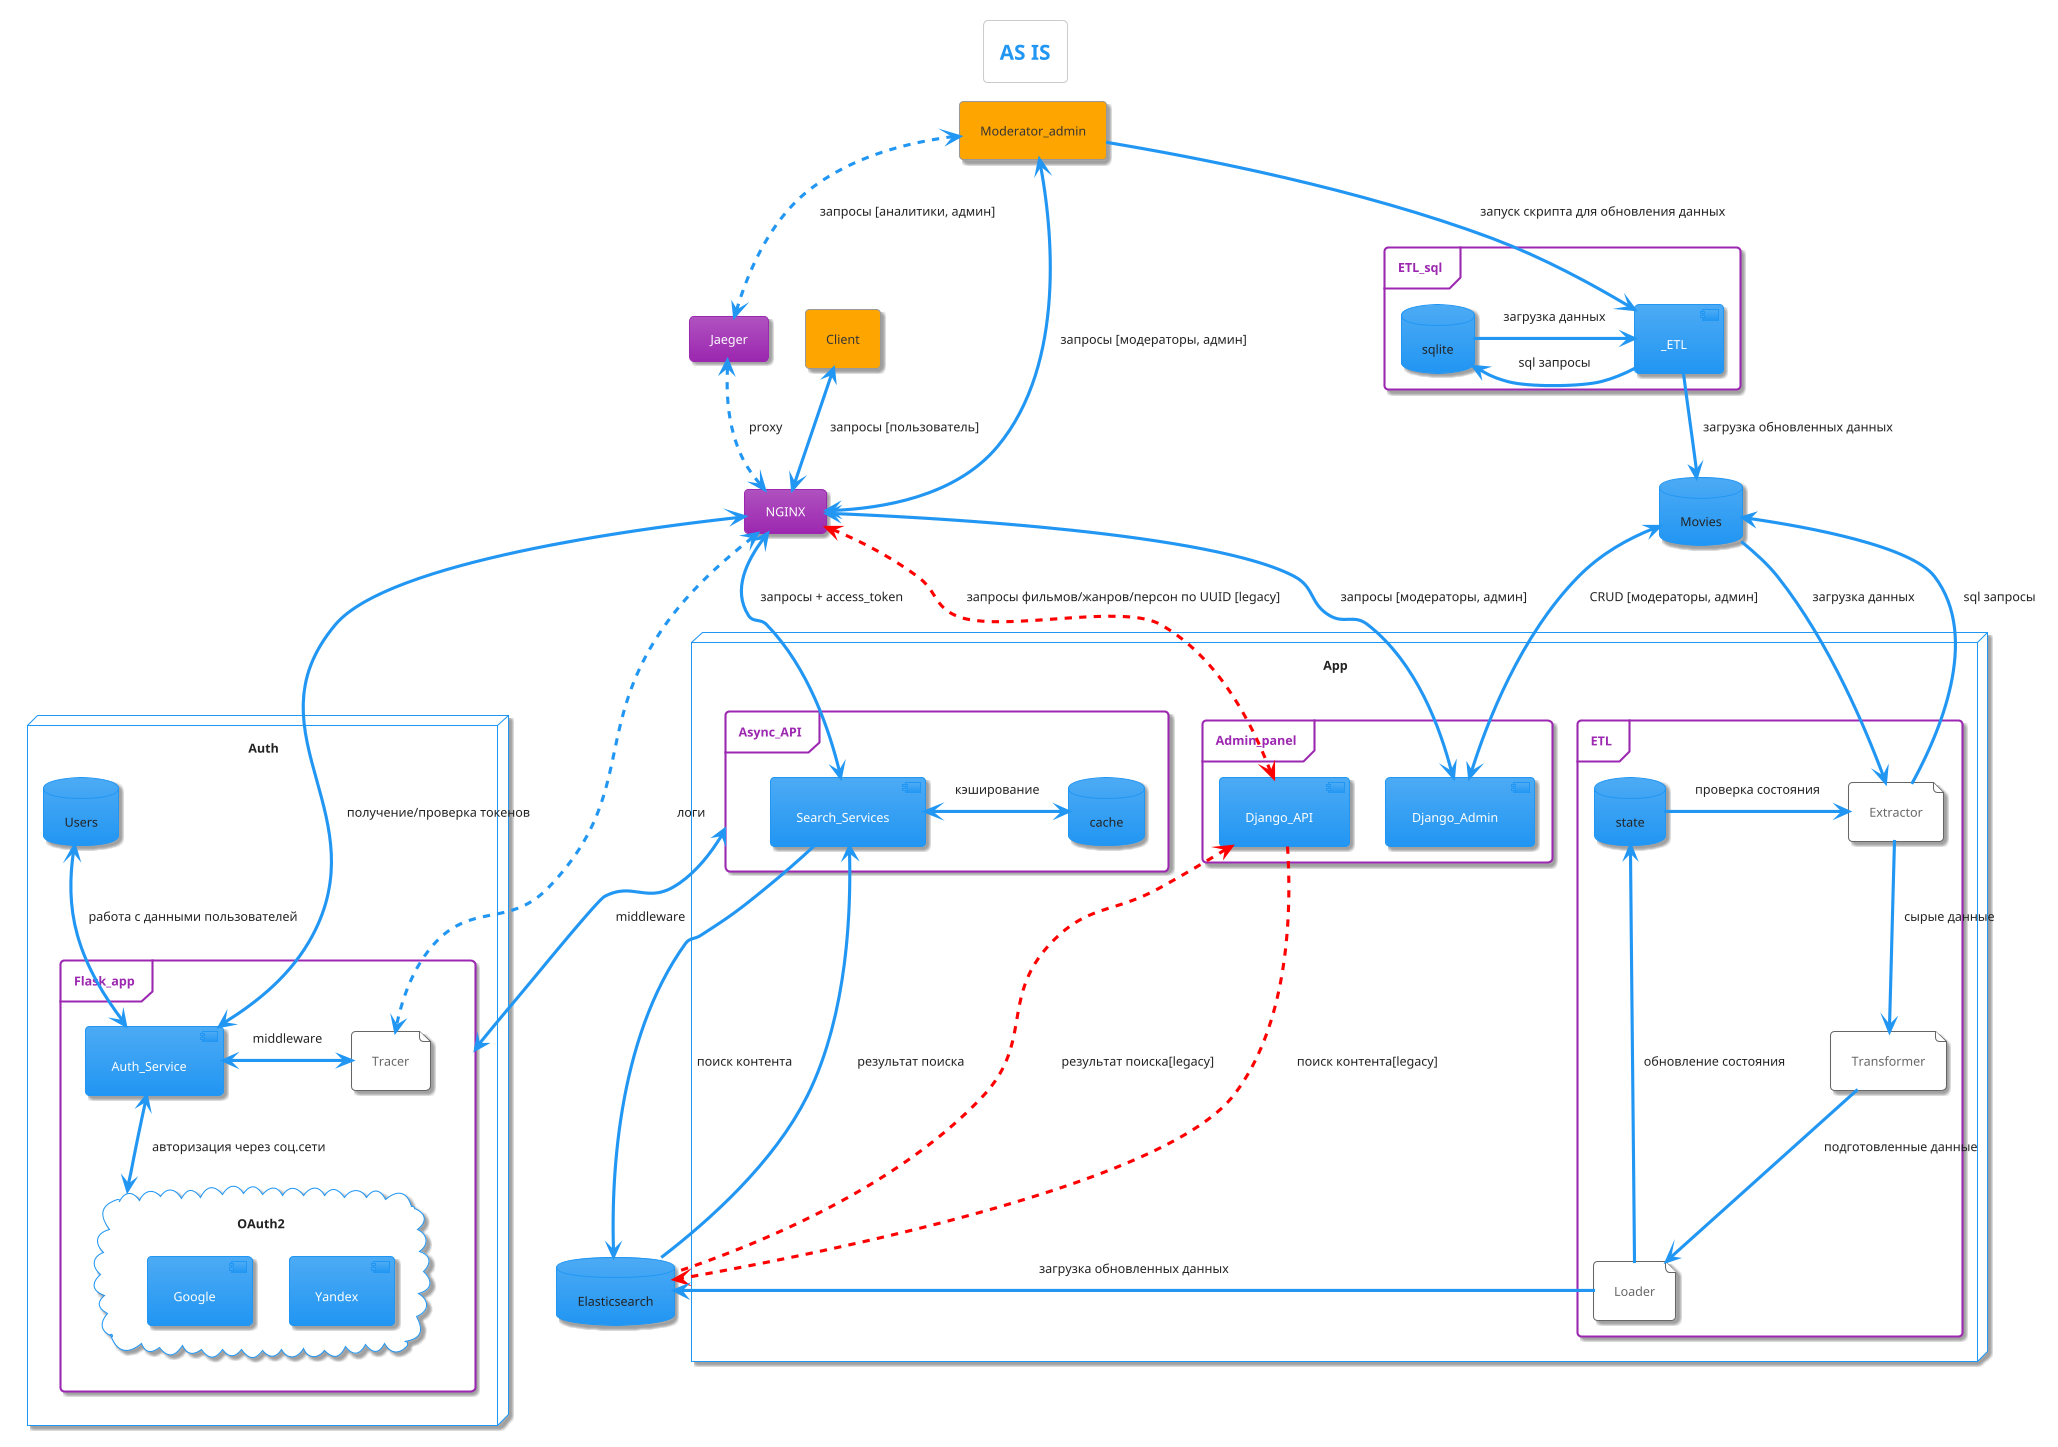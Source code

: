 @startuml as_is
!theme materia
skinparam componentStyle uml2

title AS IS

agent Client
agent Moderator_admin as Moderator
card NGINX
card Jaeger
database Movies
database Elasticsearch

frame ETL_sql{
    database sqlite
    component _ETL

    sqlite -> _ETL: загрузка данных
    sqlite <- _ETL: sql запросы
}

' связи Client/Moderator
Client <--> NGINX: запросы [пользователь]
Moderator <-> NGINX: запросы [модераторы, админ]
Moderator <.> Jaeger: запросы [аналитики, админ]
Moderator --> _ETL: запуск скрипта для обновления данных
Jaeger <..> NGINX: proxy

_ETL --> Movies: загрузка обновленных данных

node App {
    frame ETL {
        database state
        file Loader
        file Transformer
        file Extractor

        state -> Extractor: проверка состояния
        Loader --> state: обновление состояния
    }

    frame Admin_panel {
        component Django_Admin
        component Django_API
    }

    frame Async_API {
        database cache
        component Search_Services

        Search_Services <-> cache: кэширование
    }
}

node Auth {
    database Users
    frame Flask_app{
        component Auth_Service
        file Tracer
        cloud OAuth2 {
            component Yandex
            component Google
    }

Users <--> Auth_Service: работа с данными пользователей 
Auth_Service <--> OAuth2: авторизация через соц.сети
Tracer <-> Auth_Service: middleware
}
}

' связи Admin_panel
NGINX <--> Django_Admin: запросы [модераторы, админ]
NGINX <.[#red].> Django_API: запросы фильмов/жанров/персон по UUID [legacy]
Django_API .[#red].> Elasticsearch: поиск контента[legacy]
Django_API <.[#red]. Elasticsearch: результат поиска[legacy]
Movies <--> Django_Admin: CRUD [модераторы, админ]

' связи ETL
Movies -> Extractor: загрузка данных
Movies <- Extractor: sql запросы
Extractor --> Transformer: сырые данные
Transformer --> Loader: подготовленные данные
Loader -> Elasticsearch: загрузка обновленных данных

' связи Async_API
NGINX <-up-> Search_Services: запросы + access_token
Search_Services -> Elasticsearch: поиск контента
Search_Services <- Elasticsearch: результат поиска

' связи Auth
NGINX <-> Auth_Service: получение/проверка токенов
Async_API <--> Flask_app: middleware
NGINX <..> Tracer: логи
